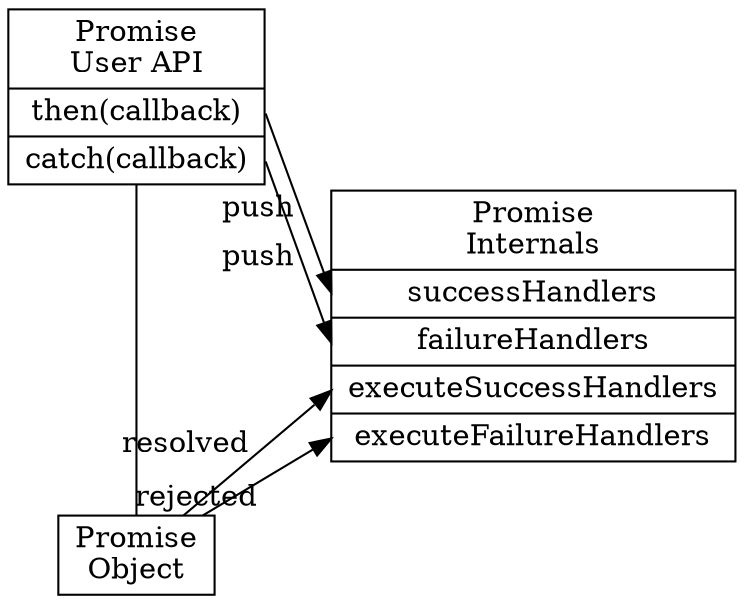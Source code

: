 digraph promiseUser {

  // ###########################################################################
  // graph [rankdir=LR];
  graph [layout=circo];
  node  [shape="record"];
  edge  [label=""];

  promiseA [label="Promise\nObject"];
  api [label="{Promise\nUser API|<f1>then(callback)|<f2>catch(callback)}"];
  handlers [label="{Promise\nInternals|<f1>successHandlers|<f2>failureHandlers|<f3>executeSuccessHandlers|<f4>executeFailureHandlers}"];

  promiseA -> api [dir=none];
  api:f1 -> handlers:f1 [label="push"];
  api:f2 -> handlers:f2 [label="push"];
  promiseA -> handlers:f3 [label="resolved"];
  promiseA -> handlers:f4 [label="rejected"];
}
